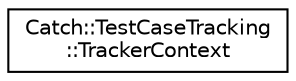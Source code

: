 digraph "Graphical Class Hierarchy"
{
  edge [fontname="Helvetica",fontsize="10",labelfontname="Helvetica",labelfontsize="10"];
  node [fontname="Helvetica",fontsize="10",shape=record];
  rankdir="LR";
  Node0 [label="Catch::TestCaseTracking\l::TrackerContext",height=0.2,width=0.4,color="black", fillcolor="white", style="filled",URL="$classCatch_1_1TestCaseTracking_1_1TrackerContext.html"];
}
